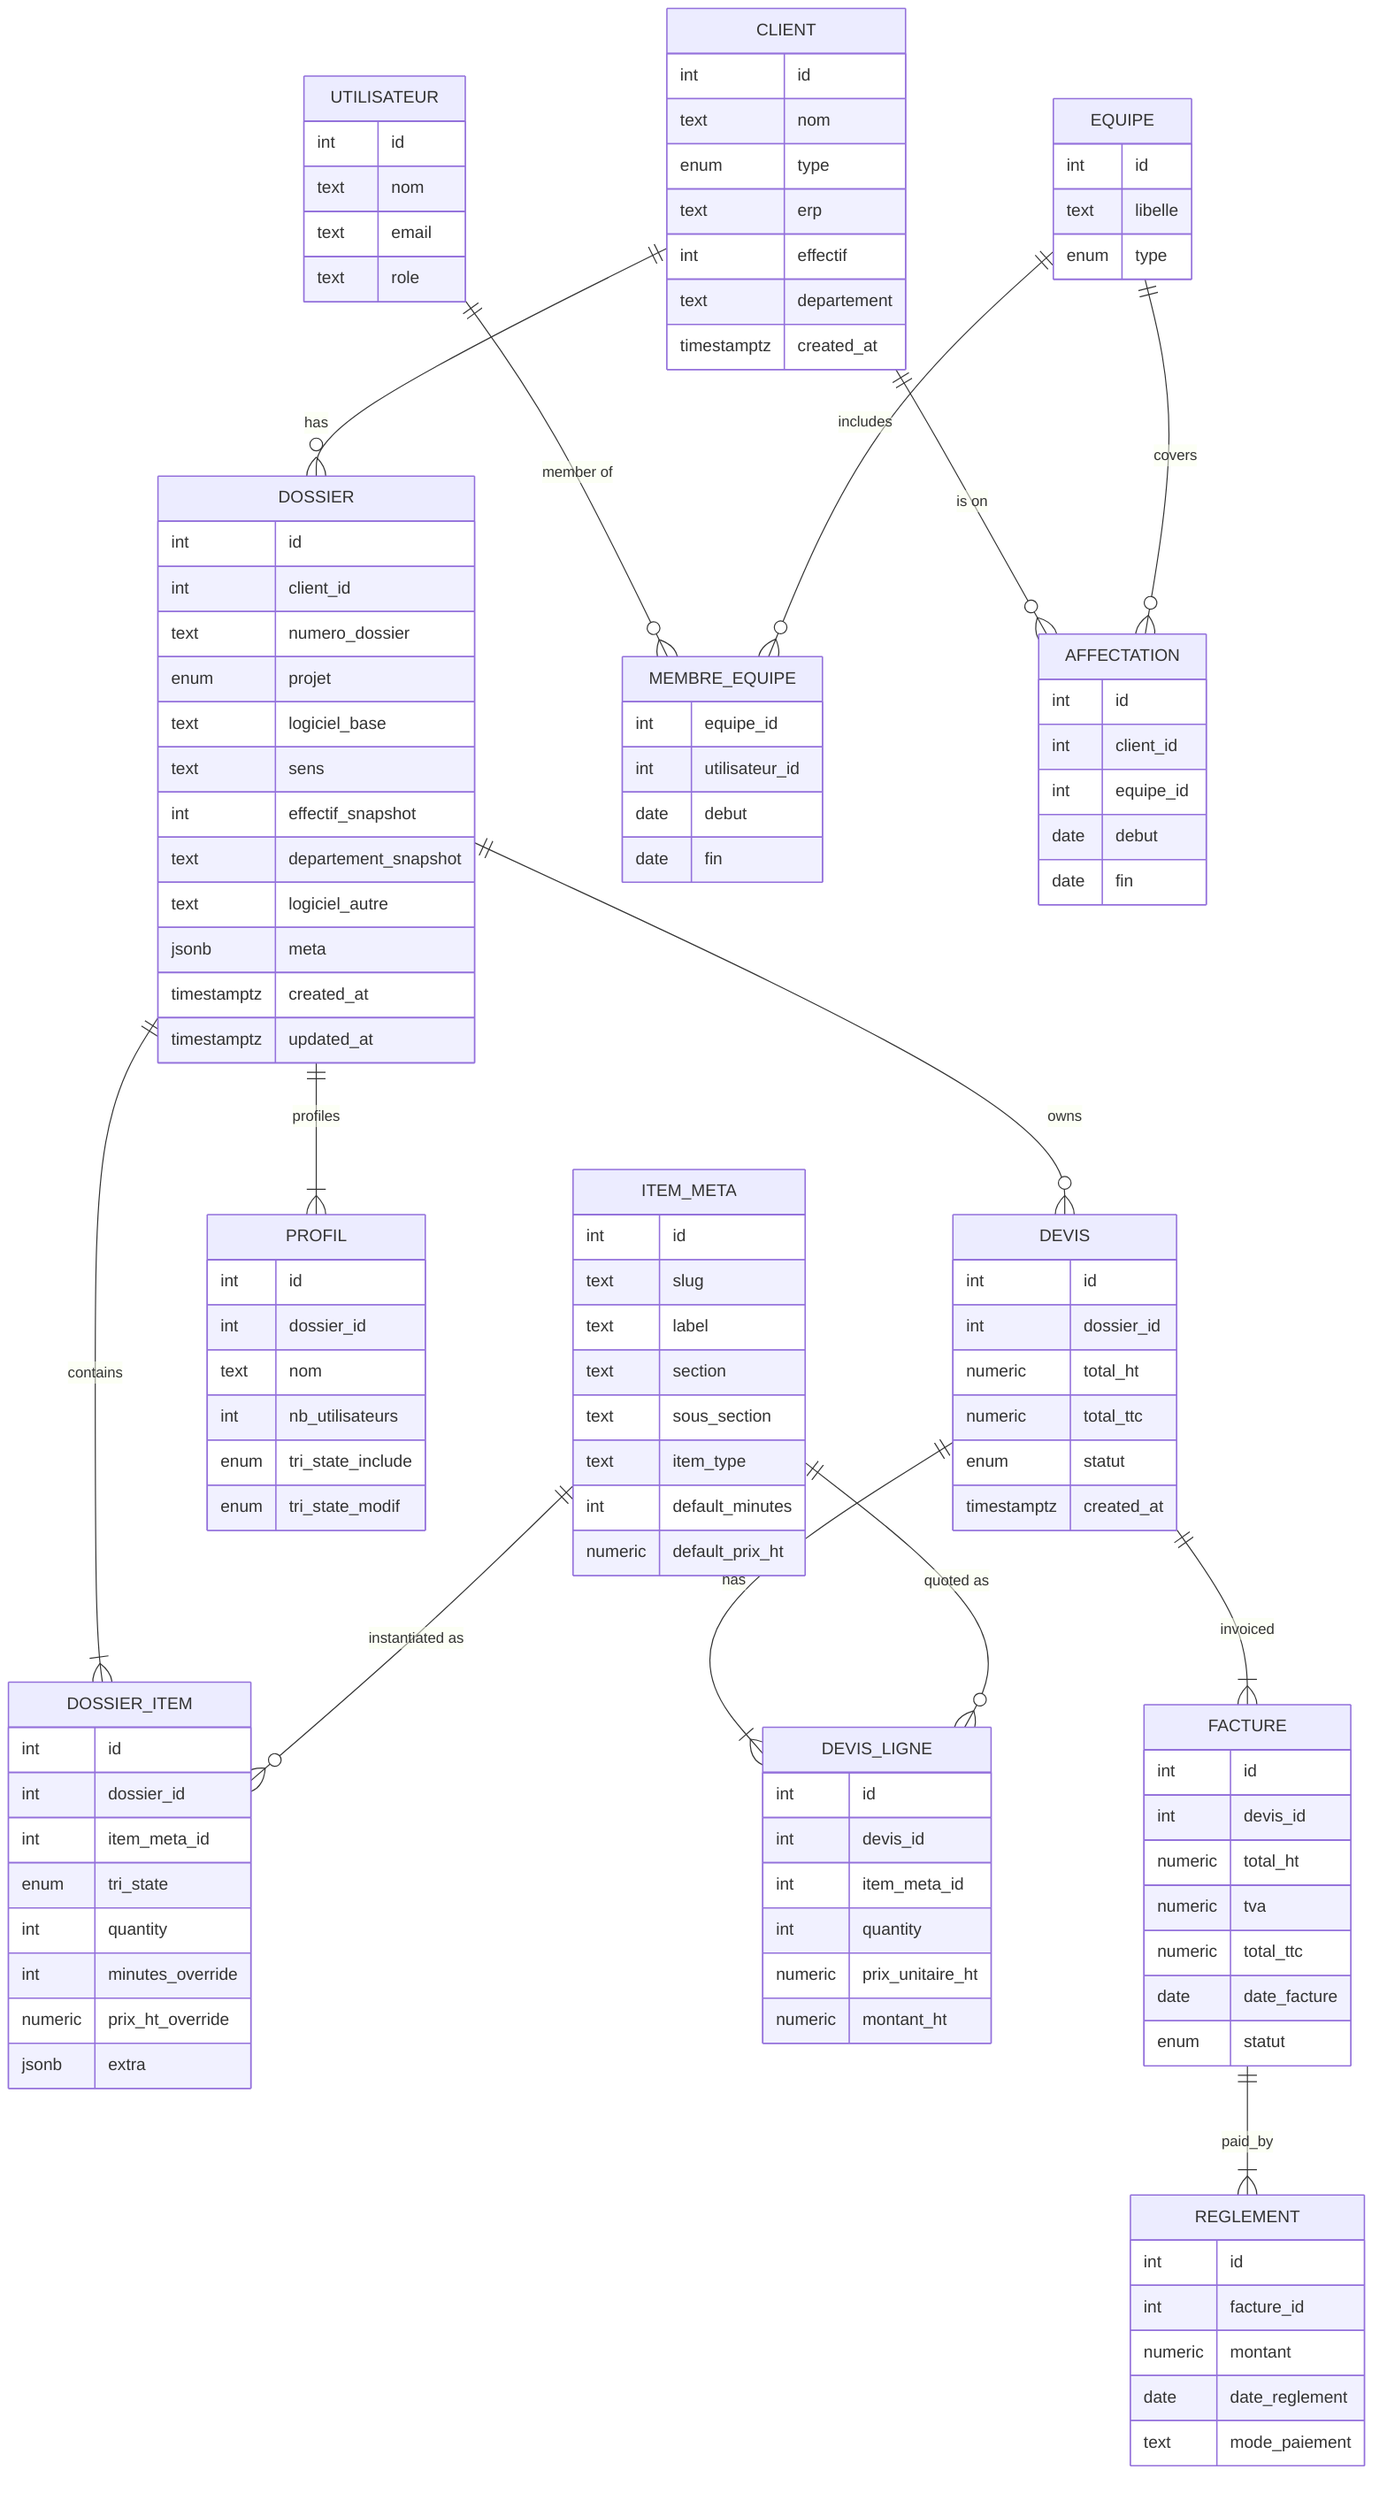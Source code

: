 erDiagram
    CLIENT {
        int id
        text nom
        enum type
        text erp
        int effectif
        text departement
        timestamptz created_at
    }
    DOSSIER {
        int id
        int client_id
        text numero_dossier
        enum projet
        text logiciel_base
        text sens
        int effectif_snapshot
        text departement_snapshot
        text logiciel_autre
        jsonb meta
        timestamptz created_at
        timestamptz updated_at
    }
    ITEM_META {
        int id
        text slug
        text label
        text section
        text sous_section
        text item_type
        int default_minutes
        numeric default_prix_ht
    }
    DOSSIER_ITEM {
        int id
        int dossier_id
        int item_meta_id
        enum tri_state
        int quantity
        int minutes_override
        numeric prix_ht_override
        jsonb extra
    }
    PROFIL {
        int id
        int dossier_id
        text nom
        int nb_utilisateurs
        enum tri_state_include
        enum tri_state_modif
    }
    DEVIS {
        int id
        int dossier_id
        numeric total_ht
        numeric total_ttc
        enum statut
        timestamptz created_at
    }
    DEVIS_LIGNE {
        int id
        int devis_id
        int item_meta_id
        int quantity
        numeric prix_unitaire_ht
        numeric montant_ht
    }
    EQUIPE {
        int id
        text libelle
        enum type
    }
    UTILISATEUR {
        int id
        text nom
        text email
        text role
    }
    MEMBRE_EQUIPE {
        int equipe_id
        int utilisateur_id
        date debut
        date fin
    }
    AFFECTATION {
        int id
        int client_id
        int equipe_id
        date debut
        date fin
    }
    FACTURE {
        int id
        int devis_id
        numeric total_ht
        numeric tva
        numeric total_ttc
        date date_facture
        enum statut
    }
    REGLEMENT {
        int id
        int facture_id
        numeric montant
        date date_reglement
        text mode_paiement
    }

    CLIENT ||--o{ DOSSIER : has
    DOSSIER ||--|{ DOSSIER_ITEM : contains
    ITEM_META ||--o{ DOSSIER_ITEM : "instantiated as"
    DOSSIER ||--|{ PROFIL : profiles
    DOSSIER ||--o{ DEVIS : owns
    DEVIS ||--|{ DEVIS_LIGNE : has
    ITEM_META ||--o{ DEVIS_LIGNE : "quoted as"
    CLIENT ||--o{ AFFECTATION : "is on"
    EQUIPE ||--o{ AFFECTATION : "covers"
    UTILISATEUR ||--o{ MEMBRE_EQUIPE : "member of"
    EQUIPE ||--o{ MEMBRE_EQUIPE : "includes"
    DEVIS ||--|{ FACTURE : invoiced
    FACTURE ||--|{ REGLEMENT : paid_by